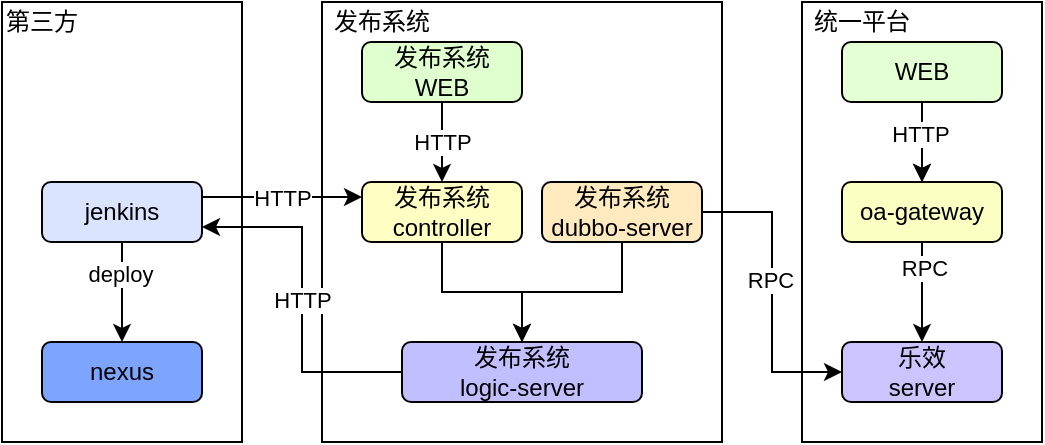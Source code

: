 <mxfile version="13.6.6" type="github"><diagram id="pgr-Y0_r_EqxgP3TjOSs" name="Page-1"><mxGraphModel dx="552" dy="266" grid="1" gridSize="10" guides="1" tooltips="1" connect="1" arrows="1" fold="1" page="1" pageScale="1" pageWidth="827" pageHeight="1169" math="0" shadow="0"><root><mxCell id="0"/><mxCell id="1" parent="0"/><mxCell id="gYqFjDaBChyDIyNppnJU-38" value="" style="rounded=0;whiteSpace=wrap;html=1;" vertex="1" parent="1"><mxGeometry x="490" y="80" width="120" height="220" as="geometry"/></mxCell><mxCell id="gYqFjDaBChyDIyNppnJU-37" value="" style="rounded=0;whiteSpace=wrap;html=1;" vertex="1" parent="1"><mxGeometry x="250" y="80" width="200" height="220" as="geometry"/></mxCell><mxCell id="gYqFjDaBChyDIyNppnJU-36" value="" style="rounded=0;whiteSpace=wrap;html=1;" vertex="1" parent="1"><mxGeometry x="90" y="80" width="120" height="220" as="geometry"/></mxCell><mxCell id="gYqFjDaBChyDIyNppnJU-7" value="" style="edgeStyle=orthogonalEdgeStyle;rounded=0;orthogonalLoop=1;jettySize=auto;html=1;entryX=0;entryY=0.5;entryDx=0;entryDy=0;" edge="1" parent="1" source="gYqFjDaBChyDIyNppnJU-1" target="gYqFjDaBChyDIyNppnJU-6"><mxGeometry relative="1" as="geometry"/></mxCell><mxCell id="gYqFjDaBChyDIyNppnJU-12" value="RPC" style="edgeLabel;html=1;align=center;verticalAlign=middle;resizable=0;points=[];" vertex="1" connectable="0" parent="gYqFjDaBChyDIyNppnJU-7"><mxGeometry x="-0.085" y="-1" relative="1" as="geometry"><mxPoint as="offset"/></mxGeometry></mxCell><mxCell id="gYqFjDaBChyDIyNppnJU-13" style="edgeStyle=orthogonalEdgeStyle;rounded=0;orthogonalLoop=1;jettySize=auto;html=1;entryX=0.5;entryY=0;entryDx=0;entryDy=0;" edge="1" parent="1" source="gYqFjDaBChyDIyNppnJU-1" target="gYqFjDaBChyDIyNppnJU-10"><mxGeometry relative="1" as="geometry"/></mxCell><mxCell id="gYqFjDaBChyDIyNppnJU-1" value="发布系统&lt;br&gt;dubbo-server" style="rounded=1;whiteSpace=wrap;html=1;fillColor=#FFEABF;" vertex="1" parent="1"><mxGeometry x="360" y="170" width="80" height="30" as="geometry"/></mxCell><mxCell id="gYqFjDaBChyDIyNppnJU-5" value="" style="edgeStyle=orthogonalEdgeStyle;rounded=0;orthogonalLoop=1;jettySize=auto;html=1;" edge="1" parent="1" source="gYqFjDaBChyDIyNppnJU-2" target="gYqFjDaBChyDIyNppnJU-4"><mxGeometry relative="1" as="geometry"/></mxCell><mxCell id="gYqFjDaBChyDIyNppnJU-23" value="deploy" style="edgeLabel;html=1;align=center;verticalAlign=middle;resizable=0;points=[];" vertex="1" connectable="0" parent="gYqFjDaBChyDIyNppnJU-5"><mxGeometry x="-0.368" y="-1" relative="1" as="geometry"><mxPoint as="offset"/></mxGeometry></mxCell><mxCell id="gYqFjDaBChyDIyNppnJU-22" value="HTTP" style="edgeStyle=orthogonalEdgeStyle;rounded=0;orthogonalLoop=1;jettySize=auto;html=1;exitX=1;exitY=0.25;exitDx=0;exitDy=0;entryX=0;entryY=0.25;entryDx=0;entryDy=0;" edge="1" parent="1" source="gYqFjDaBChyDIyNppnJU-2" target="gYqFjDaBChyDIyNppnJU-18"><mxGeometry relative="1" as="geometry"/></mxCell><mxCell id="gYqFjDaBChyDIyNppnJU-2" value="jenkins" style="rounded=1;whiteSpace=wrap;html=1;fillColor=#DBE4FF;" vertex="1" parent="1"><mxGeometry x="110" y="170" width="80" height="30" as="geometry"/></mxCell><mxCell id="gYqFjDaBChyDIyNppnJU-4" value="nexus" style="whiteSpace=wrap;html=1;rounded=1;fillColor=#7DA4FF;" vertex="1" parent="1"><mxGeometry x="110" y="250" width="80" height="30" as="geometry"/></mxCell><mxCell id="gYqFjDaBChyDIyNppnJU-6" value="乐效&lt;br&gt;server" style="whiteSpace=wrap;html=1;rounded=1;fillColor=#CCC4FF;" vertex="1" parent="1"><mxGeometry x="510" y="250" width="80" height="30" as="geometry"/></mxCell><mxCell id="gYqFjDaBChyDIyNppnJU-31" style="edgeStyle=orthogonalEdgeStyle;rounded=0;orthogonalLoop=1;jettySize=auto;html=1;entryX=0.5;entryY=0;entryDx=0;entryDy=0;" edge="1" parent="1" source="gYqFjDaBChyDIyNppnJU-8" target="gYqFjDaBChyDIyNppnJU-6"><mxGeometry relative="1" as="geometry"/></mxCell><mxCell id="gYqFjDaBChyDIyNppnJU-32" value="RPC" style="edgeLabel;html=1;align=center;verticalAlign=middle;resizable=0;points=[];" vertex="1" connectable="0" parent="gYqFjDaBChyDIyNppnJU-31"><mxGeometry x="-0.496" y="1" relative="1" as="geometry"><mxPoint as="offset"/></mxGeometry></mxCell><mxCell id="gYqFjDaBChyDIyNppnJU-8" value="oa-gateway" style="whiteSpace=wrap;html=1;rounded=1;fillColor=#FBFFC2;" vertex="1" parent="1"><mxGeometry x="510" y="170" width="80" height="30" as="geometry"/></mxCell><mxCell id="gYqFjDaBChyDIyNppnJU-10" value="发布系统&lt;br&gt;logic-server" style="rounded=1;whiteSpace=wrap;html=1;fillColor=#C1BFFF;" vertex="1" parent="1"><mxGeometry x="290" y="250" width="120" height="30" as="geometry"/></mxCell><mxCell id="gYqFjDaBChyDIyNppnJU-19" style="edgeStyle=orthogonalEdgeStyle;rounded=0;orthogonalLoop=1;jettySize=auto;html=1;entryX=0.5;entryY=0;entryDx=0;entryDy=0;" edge="1" parent="1" source="gYqFjDaBChyDIyNppnJU-18" target="gYqFjDaBChyDIyNppnJU-10"><mxGeometry relative="1" as="geometry"/></mxCell><mxCell id="gYqFjDaBChyDIyNppnJU-20" value="HTTP" style="edgeStyle=orthogonalEdgeStyle;rounded=0;orthogonalLoop=1;jettySize=auto;html=1;entryX=1;entryY=0.75;entryDx=0;entryDy=0;exitX=0;exitY=0.5;exitDx=0;exitDy=0;" edge="1" parent="1" source="gYqFjDaBChyDIyNppnJU-10" target="gYqFjDaBChyDIyNppnJU-2"><mxGeometry relative="1" as="geometry"/></mxCell><mxCell id="gYqFjDaBChyDIyNppnJU-18" value="发布系统&lt;br&gt;controller" style="rounded=1;whiteSpace=wrap;html=1;fillColor=#FFFFC4;" vertex="1" parent="1"><mxGeometry x="270" y="170" width="80" height="30" as="geometry"/></mxCell><mxCell id="gYqFjDaBChyDIyNppnJU-28" style="edgeStyle=orthogonalEdgeStyle;rounded=0;orthogonalLoop=1;jettySize=auto;html=1;entryX=0.5;entryY=0;entryDx=0;entryDy=0;" edge="1" parent="1" source="gYqFjDaBChyDIyNppnJU-24" target="gYqFjDaBChyDIyNppnJU-8"><mxGeometry relative="1" as="geometry"/></mxCell><mxCell id="gYqFjDaBChyDIyNppnJU-34" value="" style="edgeStyle=orthogonalEdgeStyle;rounded=0;orthogonalLoop=1;jettySize=auto;html=1;" edge="1" parent="1" source="gYqFjDaBChyDIyNppnJU-24" target="gYqFjDaBChyDIyNppnJU-8"><mxGeometry relative="1" as="geometry"/></mxCell><mxCell id="gYqFjDaBChyDIyNppnJU-35" value="HTTP" style="edgeLabel;html=1;align=center;verticalAlign=middle;resizable=0;points=[];" vertex="1" connectable="0" parent="gYqFjDaBChyDIyNppnJU-34"><mxGeometry x="-0.23" y="-1" relative="1" as="geometry"><mxPoint as="offset"/></mxGeometry></mxCell><mxCell id="gYqFjDaBChyDIyNppnJU-24" value="WEB" style="whiteSpace=wrap;html=1;rounded=1;fillColor=#E5FFD4;" vertex="1" parent="1"><mxGeometry x="510" y="100" width="80" height="30" as="geometry"/></mxCell><mxCell id="gYqFjDaBChyDIyNppnJU-27" value="HTTP" style="edgeStyle=orthogonalEdgeStyle;rounded=0;orthogonalLoop=1;jettySize=auto;html=1;entryX=0.5;entryY=0;entryDx=0;entryDy=0;" edge="1" parent="1" source="gYqFjDaBChyDIyNppnJU-26" target="gYqFjDaBChyDIyNppnJU-18"><mxGeometry relative="1" as="geometry"/></mxCell><mxCell id="gYqFjDaBChyDIyNppnJU-26" value="发布系统&lt;br&gt;WEB" style="whiteSpace=wrap;html=1;rounded=1;fillColor=#E0FFCF;" vertex="1" parent="1"><mxGeometry x="270" y="100" width="80" height="30" as="geometry"/></mxCell><mxCell id="gYqFjDaBChyDIyNppnJU-39" value="第三方" style="text;html=1;strokeColor=none;fillColor=none;align=center;verticalAlign=middle;whiteSpace=wrap;rounded=0;" vertex="1" parent="1"><mxGeometry x="90" y="80" width="40" height="20" as="geometry"/></mxCell><mxCell id="gYqFjDaBChyDIyNppnJU-40" value="发布系统" style="text;html=1;strokeColor=none;fillColor=none;align=center;verticalAlign=middle;whiteSpace=wrap;rounded=0;" vertex="1" parent="1"><mxGeometry x="250" y="80" width="60" height="20" as="geometry"/></mxCell><mxCell id="gYqFjDaBChyDIyNppnJU-41" value="统一平台" style="text;html=1;strokeColor=none;fillColor=none;align=center;verticalAlign=middle;whiteSpace=wrap;rounded=0;" vertex="1" parent="1"><mxGeometry x="490" y="80" width="60" height="20" as="geometry"/></mxCell></root></mxGraphModel></diagram></mxfile>